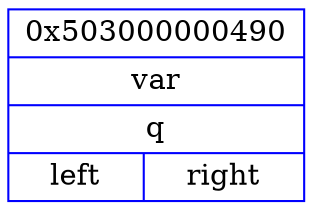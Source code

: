 digraph
{ 
rankdir=HR;

node0x503000000490 [ shape=record, color = blue rank = 1, label= "{ 0x503000000490 | var | q | {<n0x503000000490_l> left | <n0x503000000490_r> right}} " ];
}
